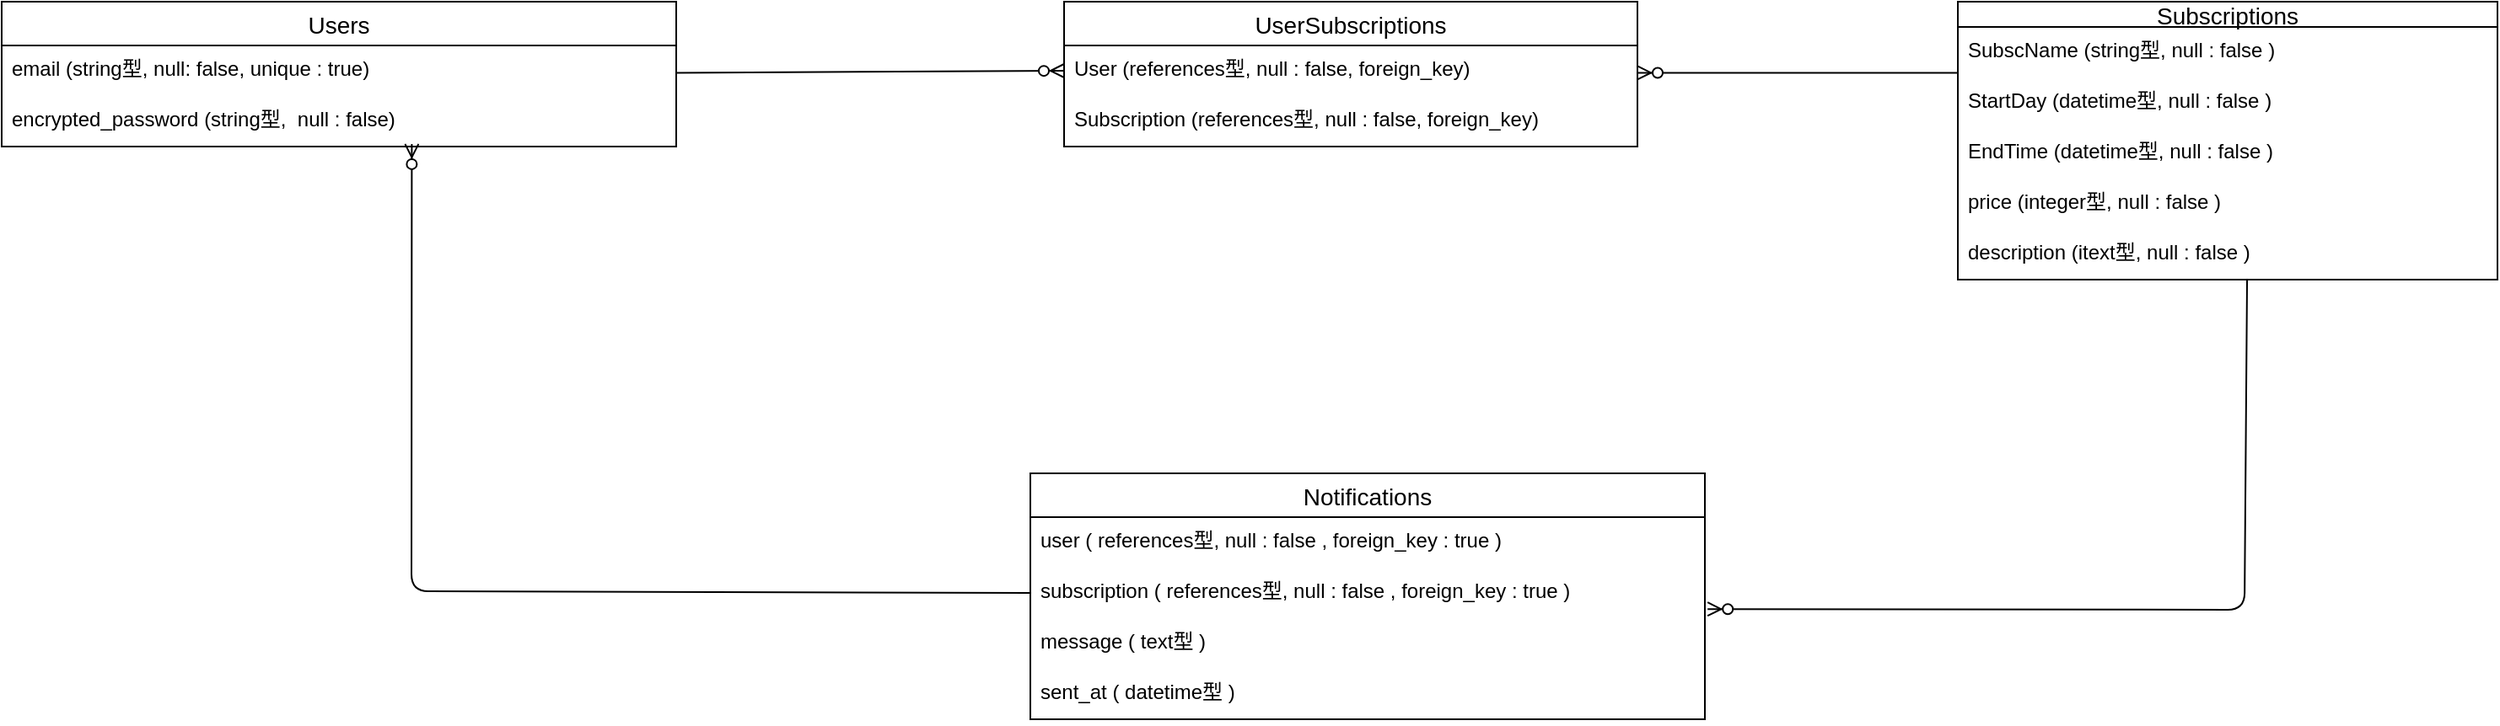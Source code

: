 <mxfile>
    <diagram id="yD7gqy5YW1mivAmTnVUS" name="ページ1">
        <mxGraphModel dx="3128" dy="1038" grid="1" gridSize="10" guides="1" tooltips="1" connect="1" arrows="1" fold="1" page="1" pageScale="1" pageWidth="827" pageHeight="1169" math="0" shadow="0">
            <root>
                <mxCell id="0"/>
                <mxCell id="1" parent="0"/>
                <mxCell id="2" value="Users" style="swimlane;fontStyle=0;childLayout=stackLayout;horizontal=1;startSize=26;horizontalStack=0;resizeParent=1;resizeParentMax=0;resizeLast=0;collapsible=1;marginBottom=0;align=center;fontSize=14;" parent="1" vertex="1">
                    <mxGeometry x="-980" width="400" height="86" as="geometry"/>
                </mxCell>
                <mxCell id="4" value="email (string型, null: false, unique : true)" style="text;strokeColor=none;fillColor=none;spacingLeft=4;spacingRight=4;overflow=hidden;rotatable=0;points=[[0,0.5],[1,0.5]];portConstraint=eastwest;fontSize=12;" parent="2" vertex="1">
                    <mxGeometry y="26" width="400" height="30" as="geometry"/>
                </mxCell>
                <mxCell id="5" value="encrypted_password (string型,  null : false)&#10;" style="text;strokeColor=none;fillColor=none;spacingLeft=4;spacingRight=4;overflow=hidden;rotatable=0;points=[[0,0.5],[1,0.5]];portConstraint=eastwest;fontSize=12;" parent="2" vertex="1">
                    <mxGeometry y="56" width="400" height="30" as="geometry"/>
                </mxCell>
                <mxCell id="33" value="UserSubscriptions" style="swimlane;fontStyle=0;childLayout=stackLayout;horizontal=1;startSize=26;horizontalStack=0;resizeParent=1;resizeParentMax=0;resizeLast=0;collapsible=1;marginBottom=0;align=center;fontSize=14;" parent="1" vertex="1">
                    <mxGeometry x="-350" width="340" height="86" as="geometry"/>
                </mxCell>
                <mxCell id="35" value="User (references型, null : false, foreign_key)" style="text;strokeColor=none;fillColor=none;spacingLeft=4;spacingRight=4;overflow=hidden;rotatable=0;points=[[0,0.5],[1,0.5]];portConstraint=eastwest;fontSize=12;" parent="33" vertex="1">
                    <mxGeometry y="26" width="340" height="30" as="geometry"/>
                </mxCell>
                <mxCell id="37" value="Subscription (references型, null : false, foreign_key)" style="text;strokeColor=none;fillColor=none;spacingLeft=4;spacingRight=4;overflow=hidden;rotatable=0;points=[[0,0.5],[1,0.5]];portConstraint=eastwest;fontSize=12;" parent="33" vertex="1">
                    <mxGeometry y="56" width="340" height="30" as="geometry"/>
                </mxCell>
                <mxCell id="38" value="Subscriptions" style="swimlane;fontStyle=0;childLayout=stackLayout;horizontal=1;startSize=15;horizontalStack=0;resizeParent=1;resizeParentMax=0;resizeLast=0;collapsible=1;marginBottom=0;align=center;fontSize=14;" parent="1" vertex="1">
                    <mxGeometry x="180" width="320" height="165" as="geometry"/>
                </mxCell>
                <mxCell id="39" value="SubscName (string型, null : false )" style="text;strokeColor=none;fillColor=none;spacingLeft=4;spacingRight=4;overflow=hidden;rotatable=0;points=[[0,0.5],[1,0.5]];portConstraint=eastwest;fontSize=12;" parent="38" vertex="1">
                    <mxGeometry y="15" width="320" height="30" as="geometry"/>
                </mxCell>
                <mxCell id="40" value="StartDay (datetime型, null : false )" style="text;strokeColor=none;fillColor=none;spacingLeft=4;spacingRight=4;overflow=hidden;rotatable=0;points=[[0,0.5],[1,0.5]];portConstraint=eastwest;fontSize=12;" parent="38" vertex="1">
                    <mxGeometry y="45" width="320" height="30" as="geometry"/>
                </mxCell>
                <mxCell id="41" value="EndTime (datetime型, null : false )" style="text;strokeColor=none;fillColor=none;spacingLeft=4;spacingRight=4;overflow=hidden;rotatable=0;points=[[0,0.5],[1,0.5]];portConstraint=eastwest;fontSize=12;" parent="38" vertex="1">
                    <mxGeometry y="75" width="320" height="30" as="geometry"/>
                </mxCell>
                <mxCell id="42" value="price (integer型, null : false )" style="text;strokeColor=none;fillColor=none;spacingLeft=4;spacingRight=4;overflow=hidden;rotatable=0;points=[[0,0.5],[1,0.5]];portConstraint=eastwest;fontSize=12;" parent="38" vertex="1">
                    <mxGeometry y="105" width="320" height="30" as="geometry"/>
                </mxCell>
                <mxCell id="43" value="description (itext型, null : false )" style="text;strokeColor=none;fillColor=none;spacingLeft=4;spacingRight=4;overflow=hidden;rotatable=0;points=[[0,0.5],[1,0.5]];portConstraint=eastwest;fontSize=12;" parent="38" vertex="1">
                    <mxGeometry y="135" width="320" height="30" as="geometry"/>
                </mxCell>
                <mxCell id="44" value="Notifications" style="swimlane;fontStyle=0;childLayout=stackLayout;horizontal=1;startSize=26;horizontalStack=0;resizeParent=1;resizeParentMax=0;resizeLast=0;collapsible=1;marginBottom=0;align=center;fontSize=14;" parent="1" vertex="1">
                    <mxGeometry x="-370" y="280" width="400" height="146" as="geometry"/>
                </mxCell>
                <mxCell id="45" value="user ( references型, null : false , foreign_key : true )" style="text;strokeColor=none;fillColor=none;spacingLeft=4;spacingRight=4;overflow=hidden;rotatable=0;points=[[0,0.5],[1,0.5]];portConstraint=eastwest;fontSize=12;" parent="44" vertex="1">
                    <mxGeometry y="26" width="400" height="30" as="geometry"/>
                </mxCell>
                <mxCell id="46" value="subscription ( references型, null : false , foreign_key : true )" style="text;strokeColor=none;fillColor=none;spacingLeft=4;spacingRight=4;overflow=hidden;rotatable=0;points=[[0,0.5],[1,0.5]];portConstraint=eastwest;fontSize=12;" parent="44" vertex="1">
                    <mxGeometry y="56" width="400" height="30" as="geometry"/>
                </mxCell>
                <mxCell id="47" value="message ( text型 )&#10;" style="text;strokeColor=none;fillColor=none;spacingLeft=4;spacingRight=4;overflow=hidden;rotatable=0;points=[[0,0.5],[1,0.5]];portConstraint=eastwest;fontSize=12;" parent="44" vertex="1">
                    <mxGeometry y="86" width="400" height="30" as="geometry"/>
                </mxCell>
                <mxCell id="48" value="sent_at ( datetime型 )&#10;" style="text;strokeColor=none;fillColor=none;spacingLeft=4;spacingRight=4;overflow=hidden;rotatable=0;points=[[0,0.5],[1,0.5]];portConstraint=eastwest;fontSize=12;" parent="44" vertex="1">
                    <mxGeometry y="116" width="400" height="30" as="geometry"/>
                </mxCell>
                <mxCell id="59" value="" style="fontSize=12;html=1;endArrow=ERzeroToMany;endFill=1;entryX=0;entryY=0.5;entryDx=0;entryDy=0;" edge="1" parent="1" target="35">
                    <mxGeometry width="100" height="100" relative="1" as="geometry">
                        <mxPoint x="-580" y="42.23" as="sourcePoint"/>
                        <mxPoint x="-390" y="42.23" as="targetPoint"/>
                    </mxGeometry>
                </mxCell>
                <mxCell id="61" value="" style="fontSize=12;html=1;endArrow=ERzeroToMany;endFill=1;" edge="1" parent="1">
                    <mxGeometry width="100" height="100" relative="1" as="geometry">
                        <mxPoint x="180" y="42.23" as="sourcePoint"/>
                        <mxPoint x="-10" y="42.23" as="targetPoint"/>
                    </mxGeometry>
                </mxCell>
                <mxCell id="64" value="" style="fontSize=12;html=1;endArrow=ERzeroToMany;endFill=1;entryX=0.608;entryY=0.948;entryDx=0;entryDy=0;entryPerimeter=0;exitX=0;exitY=0.5;exitDx=0;exitDy=0;" edge="1" parent="1" source="46" target="5">
                    <mxGeometry width="100" height="100" relative="1" as="geometry">
                        <mxPoint x="-740" y="555.641" as="sourcePoint"/>
                        <mxPoint x="-710" y="150" as="targetPoint"/>
                        <Array as="points">
                            <mxPoint x="-737" y="350"/>
                        </Array>
                    </mxGeometry>
                </mxCell>
                <mxCell id="65" value="" style="fontSize=12;html=1;endArrow=ERzeroToMany;endFill=1;entryX=1.004;entryY=-0.18;entryDx=0;entryDy=0;entryPerimeter=0;exitX=0.536;exitY=1.007;exitDx=0;exitDy=0;exitPerimeter=0;" edge="1" parent="1" source="43" target="47">
                    <mxGeometry width="100" height="100" relative="1" as="geometry">
                        <mxPoint x="340" y="160" as="sourcePoint"/>
                        <mxPoint x="40" y="360" as="targetPoint"/>
                        <Array as="points">
                            <mxPoint x="350" y="361"/>
                        </Array>
                    </mxGeometry>
                </mxCell>
            </root>
        </mxGraphModel>
    </diagram>
</mxfile>